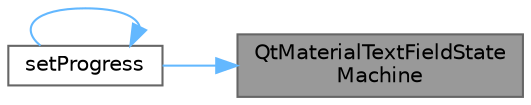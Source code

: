 digraph "QtMaterialTextFieldStateMachine"
{
 // LATEX_PDF_SIZE
  bgcolor="transparent";
  edge [fontname=Helvetica,fontsize=10,labelfontname=Helvetica,labelfontsize=10];
  node [fontname=Helvetica,fontsize=10,shape=box,height=0.2,width=0.4];
  rankdir="RL";
  Node1 [id="Node000001",label="QtMaterialTextFieldState\lMachine",height=0.2,width=0.4,color="gray40", fillcolor="grey60", style="filled", fontcolor="black",tooltip="构造函数，初始化状态机"];
  Node1 -> Node2 [id="edge1_Node000001_Node000002",dir="back",color="steelblue1",style="solid",tooltip=" "];
  Node2 [id="Node000002",label="setProgress",height=0.2,width=0.4,color="grey40", fillcolor="white", style="filled",URL="$class_qt_material_text_field_state_machine.html#af6b68a396d84562940c3a643c56a5305",tooltip="设置动画进度"];
  Node2 -> Node2 [id="edge2_Node000002_Node000002",dir="back",color="steelblue1",style="solid",tooltip=" "];
}
